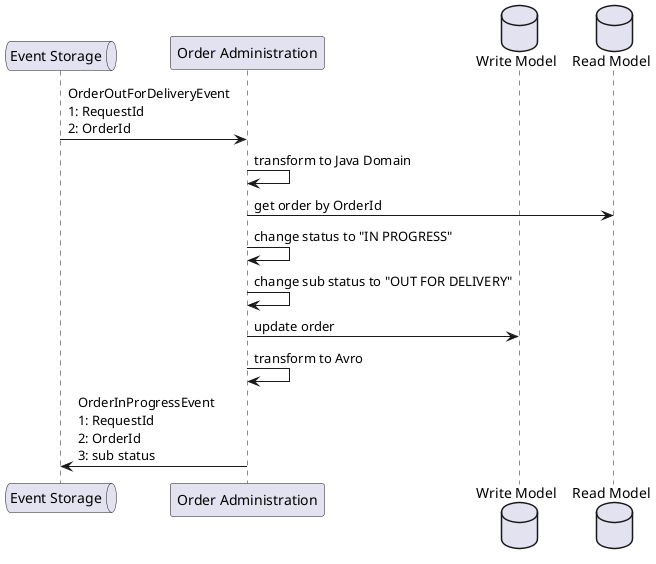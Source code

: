 @startuml
'https://plantuml.com/sequence-diagram

queue "Event Storage" as ESG
participant "Order Administration" as OA
database "Write Model" as WM
database "Read Model" as RM

ESG -> OA: OrderOutForDeliveryEvent\n1: RequestId\n2: OrderId
OA -> OA: transform to Java Domain
OA -> RM: get order by OrderId
OA -> OA: change status to "IN PROGRESS"
OA -> OA: change sub status to "OUT FOR DELIVERY"
OA -> WM: update order
OA -> OA: transform to Avro
OA -> ESG: OrderInProgressEvent\n1: RequestId\n2: OrderId\n3: sub status

@enduml